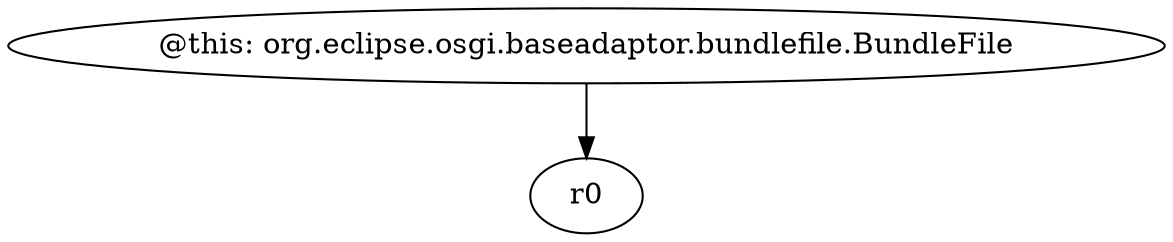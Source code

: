 digraph g {
0[label="@this: org.eclipse.osgi.baseadaptor.bundlefile.BundleFile"]
1[label="r0"]
0->1[label=""]
}